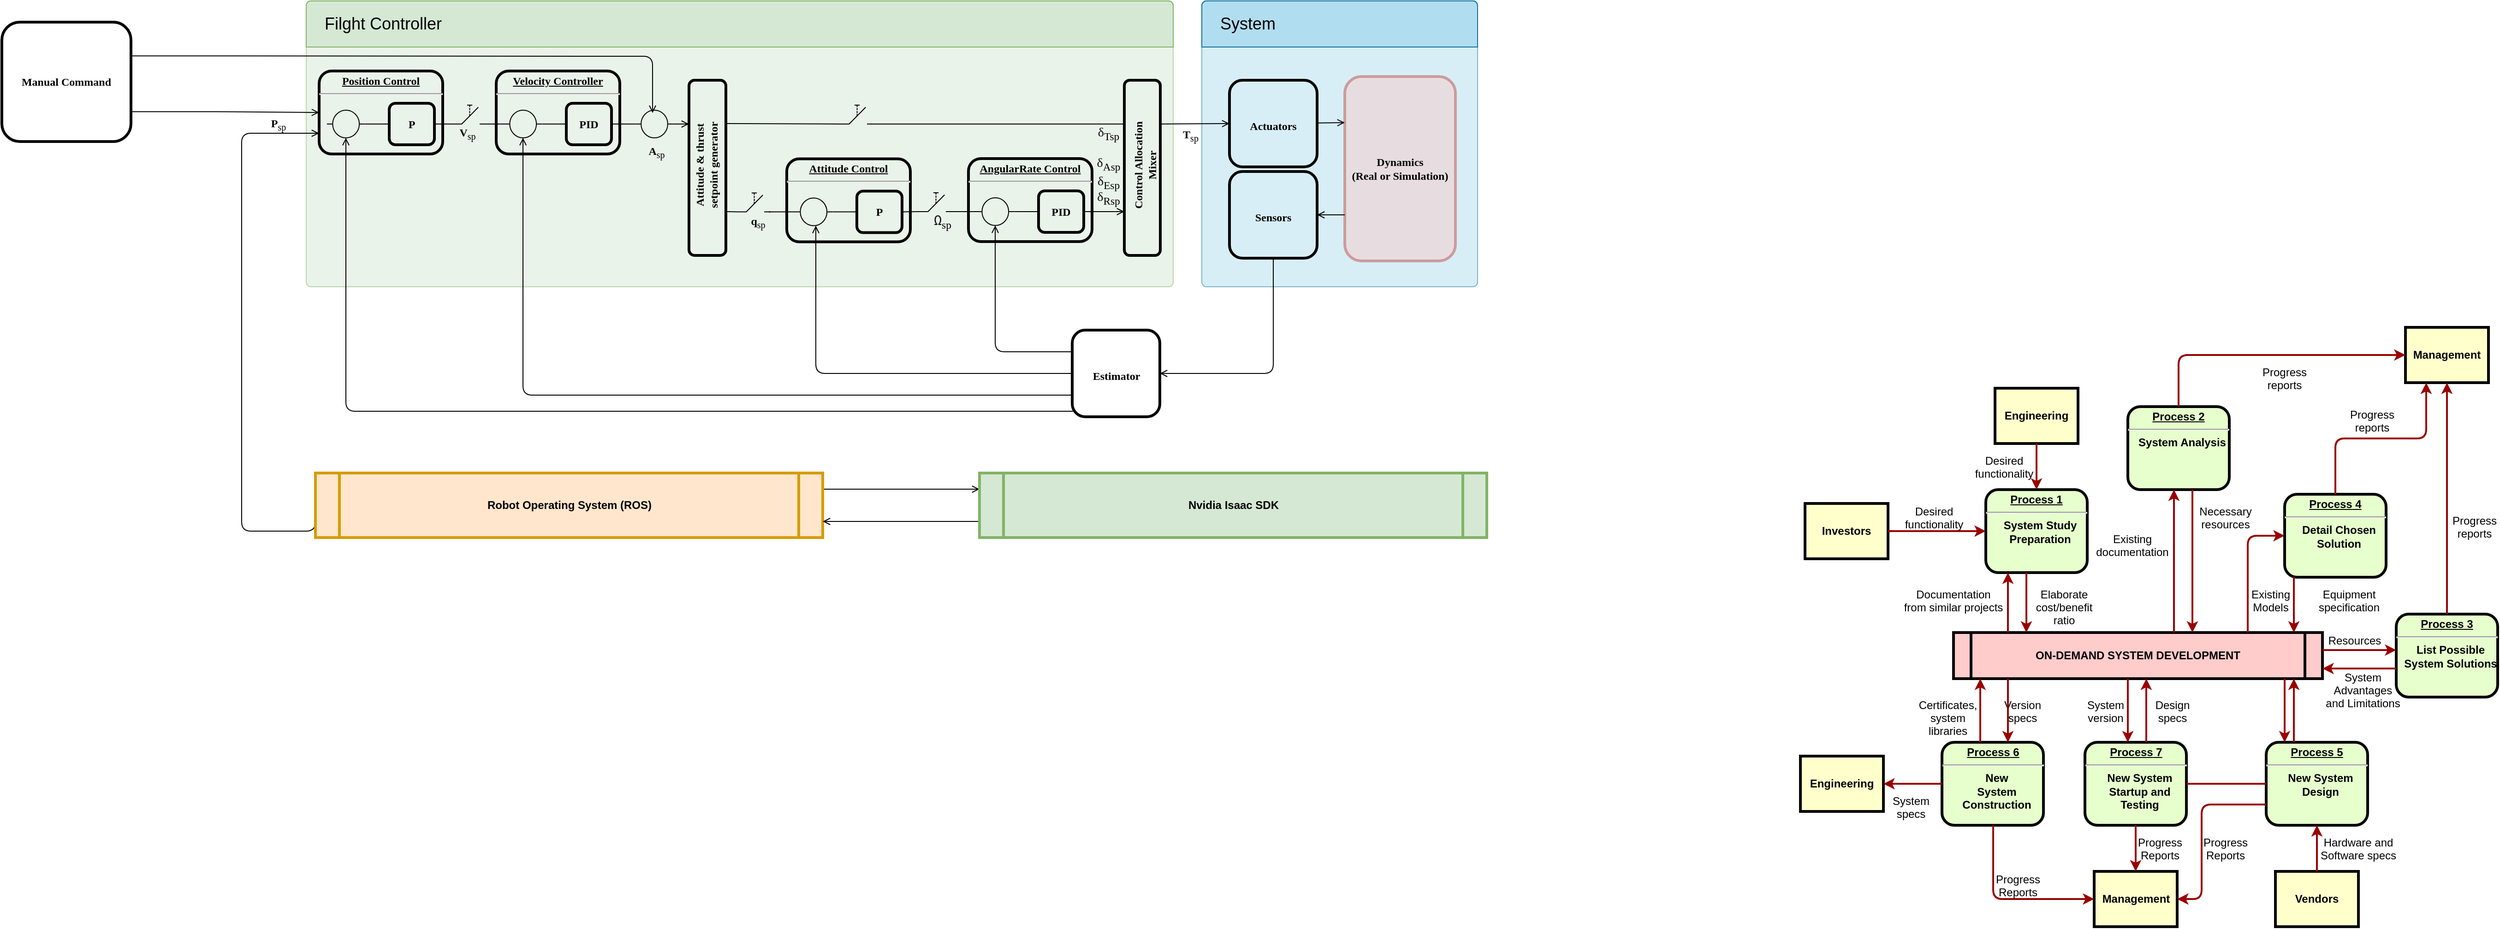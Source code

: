 <mxfile version="14.1.7" type="github">
  <diagram name="Page-1" id="c7558073-3199-34d8-9f00-42111426c3f3">
    <mxGraphModel dx="3939" dy="1893" grid="1" gridSize="10" guides="1" tooltips="1" connect="1" arrows="1" fold="1" page="1" pageScale="1" pageWidth="1169" pageHeight="827" background="#ffffff" math="0" shadow="0">
      <root>
        <mxCell id="0" />
        <mxCell id="1" parent="0" />
        <mxCell id="spsE7N1KxRnAXjpoYgU2-177" value="" style="html=1;shadow=0;dashed=0;shape=mxgraph.bootstrap.rrect;rSize=5;strokeColor=#10739e;html=1;whiteSpace=wrap;fillColor=#b1ddf0;verticalAlign=bottom;align=left;spacing=20;spacingBottom=0;fontSize=14;opacity=50;" vertex="1" parent="1">
          <mxGeometry x="291" y="-354" width="299" height="310" as="geometry" />
        </mxCell>
        <mxCell id="spsE7N1KxRnAXjpoYgU2-178" value="System" style="html=1;shadow=0;dashed=0;shape=mxgraph.bootstrap.topButton;rSize=5;perimeter=none;whiteSpace=wrap;fillColor=#b1ddf0;strokeColor=#10739e;resizeWidth=1;fontSize=18;align=left;spacing=20;" vertex="1" parent="spsE7N1KxRnAXjpoYgU2-177">
          <mxGeometry width="299" height="50" relative="1" as="geometry" />
        </mxCell>
        <mxCell id="spsE7N1KxRnAXjpoYgU2-159" value="" style="html=1;shadow=0;dashed=0;shape=mxgraph.bootstrap.rrect;rSize=5;html=1;whiteSpace=wrap;verticalAlign=bottom;align=left;spacing=20;spacingBottom=0;fontSize=14;fillColor=#d5e8d4;strokeColor=#82b366;opacity=50;" vertex="1" parent="1">
          <mxGeometry x="-680" y="-354" width="940" height="310" as="geometry" />
        </mxCell>
        <mxCell id="spsE7N1KxRnAXjpoYgU2-160" value="Filght Controller" style="html=1;shadow=0;dashed=0;shape=mxgraph.bootstrap.topButton;rSize=5;perimeter=none;whiteSpace=wrap;fillColor=#d5e8d4;strokeColor=#82b366;resizeWidth=1;fontSize=18;align=left;spacing=20;" vertex="1" parent="spsE7N1KxRnAXjpoYgU2-159">
          <mxGeometry width="940.0" height="50" relative="1" as="geometry" />
        </mxCell>
        <mxCell id="spsE7N1KxRnAXjpoYgU2-167" value="" style="pointerEvents=1;verticalLabelPosition=bottom;shadow=0;dashed=0;align=center;html=1;verticalAlign=top;shape=mxgraph.electrical.electro-mechanical.manual_switch;strokeWidth=1;fontFamily=Tahoma;fontSize=12;fontStyle=1;fillColor=none;" vertex="1" parent="spsE7N1KxRnAXjpoYgU2-159">
          <mxGeometry x="160" y="113" width="35" height="20.5" as="geometry" />
        </mxCell>
        <mxCell id="spsE7N1KxRnAXjpoYgU2-187" value="&lt;b&gt;&lt;span style=&quot;font-size: 12px&quot;&gt;q&lt;/span&gt;&lt;/b&gt;&lt;sub&gt;sp&lt;/sub&gt;" style="text;html=1;strokeColor=none;fillColor=none;align=center;verticalAlign=middle;whiteSpace=wrap;rounded=0;fontFamily=Tahoma;fontSize=12;opacity=50;" vertex="1" parent="spsE7N1KxRnAXjpoYgU2-159">
          <mxGeometry x="470" y="230" width="40" height="20" as="geometry" />
        </mxCell>
        <mxCell id="spsE7N1KxRnAXjpoYgU2-188" value="&lt;b&gt;V&lt;/b&gt;&lt;sub&gt;sp&lt;/sub&gt;" style="text;html=1;strokeColor=none;fillColor=none;align=center;verticalAlign=middle;whiteSpace=wrap;rounded=0;fontFamily=Tahoma;fontSize=12;opacity=50;" vertex="1" parent="spsE7N1KxRnAXjpoYgU2-159">
          <mxGeometry x="155" y="133.5" width="40" height="20" as="geometry" />
        </mxCell>
        <mxCell id="spsE7N1KxRnAXjpoYgU2-189" value="&lt;b&gt;A&lt;/b&gt;&lt;sub&gt;sp&lt;/sub&gt;" style="text;html=1;strokeColor=none;fillColor=none;align=center;verticalAlign=middle;whiteSpace=wrap;rounded=0;fontFamily=Tahoma;fontSize=12;opacity=50;" vertex="1" parent="spsE7N1KxRnAXjpoYgU2-159">
          <mxGeometry x="360" y="153.5" width="40" height="20" as="geometry" />
        </mxCell>
        <mxCell id="spsE7N1KxRnAXjpoYgU2-196" value="&lt;font style=&quot;font-size: 14px&quot;&gt;&lt;span style=&quot;color: rgb(17 , 17 , 17) ; font-family: monospace&quot;&gt;Ω&lt;/span&gt;&lt;sub&gt;sp&lt;/sub&gt;&lt;/font&gt;" style="text;html=1;strokeColor=none;fillColor=none;align=center;verticalAlign=middle;whiteSpace=wrap;rounded=0;fontFamily=Tahoma;fontSize=12;opacity=50;" vertex="1" parent="spsE7N1KxRnAXjpoYgU2-159">
          <mxGeometry x="670" y="230" width="40" height="20" as="geometry" />
        </mxCell>
        <mxCell id="spsE7N1KxRnAXjpoYgU2-197" value="&lt;font style=&quot;font-size: 14px&quot;&gt;&lt;span style=&quot;color: rgb(17 , 17 , 17) ; font-family: , &amp;#34;blinkmacsystemfont&amp;#34; , &amp;#34;segoe ui&amp;#34; , &amp;#34;roboto&amp;#34; , , &amp;#34;ubuntu&amp;#34; , &amp;#34;cantarell&amp;#34; , &amp;#34;helvetica neue&amp;#34; , sans-serif&quot;&gt;δ&lt;/span&gt;&lt;sub&gt;Tsp&lt;/sub&gt;&lt;/font&gt;" style="text;html=1;strokeColor=none;fillColor=none;align=center;verticalAlign=middle;whiteSpace=wrap;rounded=0;fontFamily=Tahoma;fontSize=12;opacity=50;" vertex="1" parent="spsE7N1KxRnAXjpoYgU2-159">
          <mxGeometry x="850" y="133.5" width="40" height="20" as="geometry" />
        </mxCell>
        <mxCell id="spsE7N1KxRnAXjpoYgU2-198" value="&lt;font style=&quot;font-size: 14px&quot;&gt;&lt;span style=&quot;color: rgb(17 , 17 , 17) ; font-family: , &amp;#34;blinkmacsystemfont&amp;#34; , &amp;#34;segoe ui&amp;#34; , &amp;#34;roboto&amp;#34; , , &amp;#34;ubuntu&amp;#34; , &amp;#34;cantarell&amp;#34; , &amp;#34;helvetica neue&amp;#34; , sans-serif&quot;&gt;δ&lt;/span&gt;&lt;sub&gt;Asp&lt;/sub&gt;&lt;/font&gt;" style="text;html=1;strokeColor=none;fillColor=none;align=center;verticalAlign=middle;whiteSpace=wrap;rounded=0;fontFamily=Tahoma;fontSize=12;opacity=50;" vertex="1" parent="spsE7N1KxRnAXjpoYgU2-159">
          <mxGeometry x="850" y="166.5" width="40" height="20" as="geometry" />
        </mxCell>
        <mxCell id="spsE7N1KxRnAXjpoYgU2-199" value="&lt;font style=&quot;font-size: 14px&quot;&gt;&lt;span style=&quot;color: rgb(17 , 17 , 17) ; font-family: , &amp;#34;blinkmacsystemfont&amp;#34; , &amp;#34;segoe ui&amp;#34; , &amp;#34;roboto&amp;#34; , , &amp;#34;ubuntu&amp;#34; , &amp;#34;cantarell&amp;#34; , &amp;#34;helvetica neue&amp;#34; , sans-serif&quot;&gt;δ&lt;/span&gt;&lt;sub&gt;Esp&lt;/sub&gt;&lt;/font&gt;" style="text;html=1;strokeColor=none;fillColor=none;align=center;verticalAlign=middle;whiteSpace=wrap;rounded=0;fontFamily=Tahoma;fontSize=12;opacity=50;" vertex="1" parent="spsE7N1KxRnAXjpoYgU2-159">
          <mxGeometry x="850" y="186.5" width="40" height="20" as="geometry" />
        </mxCell>
        <mxCell id="spsE7N1KxRnAXjpoYgU2-200" value="&lt;font style=&quot;font-size: 14px&quot;&gt;&lt;span style=&quot;color: rgb(17 , 17 , 17) ; font-family: , &amp;#34;blinkmacsystemfont&amp;#34; , &amp;#34;segoe ui&amp;#34; , &amp;#34;roboto&amp;#34; , , &amp;#34;ubuntu&amp;#34; , &amp;#34;cantarell&amp;#34; , &amp;#34;helvetica neue&amp;#34; , sans-serif&quot;&gt;δ&lt;/span&gt;&lt;sub&gt;Rsp&lt;/sub&gt;&lt;/font&gt;" style="text;html=1;strokeColor=none;fillColor=none;align=center;verticalAlign=middle;whiteSpace=wrap;rounded=0;fontFamily=Tahoma;fontSize=12;opacity=50;" vertex="1" parent="spsE7N1KxRnAXjpoYgU2-159">
          <mxGeometry x="850" y="204" width="40" height="20" as="geometry" />
        </mxCell>
        <mxCell id="spsE7N1KxRnAXjpoYgU2-207" value="" style="pointerEvents=1;verticalLabelPosition=bottom;shadow=0;dashed=0;align=center;html=1;verticalAlign=top;shape=mxgraph.electrical.electro-mechanical.manual_switch;strokeWidth=1;fontFamily=Tahoma;fontSize=12;fontStyle=1;fillColor=none;" vertex="1" parent="spsE7N1KxRnAXjpoYgU2-159">
          <mxGeometry x="580" y="113" width="35" height="20.5" as="geometry" />
        </mxCell>
        <mxCell id="2" value="&lt;p style=&quot;margin: 0px; margin-top: 4px; text-align: center; text-decoration: underline;&quot;&gt;&lt;strong&gt;Process 1&lt;br /&gt;&lt;/strong&gt;&lt;/p&gt;&lt;hr /&gt;&lt;p style=&quot;margin: 0px; margin-left: 8px;&quot;&gt;System Study&lt;/p&gt;&lt;p style=&quot;margin: 0px; margin-left: 8px;&quot;&gt;Preparation&lt;/p&gt;" style="verticalAlign=middle;align=center;overflow=fill;fontSize=12;fontFamily=Helvetica;html=1;rounded=1;fontStyle=1;strokeWidth=3;fillColor=#E6FFCC" parent="1" vertex="1">
          <mxGeometry x="1141" y="176" width="110" height="90" as="geometry" />
        </mxCell>
        <mxCell id="3" value="Engineering" style="whiteSpace=wrap;align=center;verticalAlign=middle;fontStyle=1;strokeWidth=3;fillColor=#FFFFCC" parent="1" vertex="1">
          <mxGeometry x="1151" y="66" width="90" height="60" as="geometry" />
        </mxCell>
        <mxCell id="4" value="Investors" style="whiteSpace=wrap;align=center;verticalAlign=middle;fontStyle=1;strokeWidth=3;fillColor=#FFFFCC" parent="1" vertex="1">
          <mxGeometry x="945" y="191" width="90" height="60" as="geometry" />
        </mxCell>
        <mxCell id="5" value="ON-DEMAND SYSTEM DEVELOPMENT" style="shape=process;whiteSpace=wrap;align=center;verticalAlign=middle;size=0.048;fontStyle=1;strokeWidth=3;fillColor=#FFCCCC" parent="1" vertex="1">
          <mxGeometry x="1106" y="331" width="400" height="50" as="geometry" />
        </mxCell>
        <mxCell id="6" value="&lt;p style=&quot;margin: 0px; margin-top: 4px; text-align: center; text-decoration: underline;&quot;&gt;&lt;strong&gt;Process 2&lt;br /&gt;&lt;/strong&gt;&lt;/p&gt;&lt;hr /&gt;&lt;p style=&quot;margin: 0px; margin-left: 8px;&quot;&gt;System Analysis&lt;/p&gt;" style="verticalAlign=middle;align=center;overflow=fill;fontSize=12;fontFamily=Helvetica;html=1;rounded=1;fontStyle=1;strokeWidth=3;fillColor=#E6FFCC" parent="1" vertex="1">
          <mxGeometry x="1295" y="86" width="110" height="90" as="geometry" />
        </mxCell>
        <mxCell id="7" value="&lt;p style=&quot;margin: 0px; margin-top: 4px; text-align: center; text-decoration: underline;&quot;&gt;&lt;strong&gt;&lt;strong&gt;Process&lt;/strong&gt; 3&lt;br /&gt;&lt;/strong&gt;&lt;/p&gt;&lt;hr /&gt;&lt;p style=&quot;margin: 0px; margin-left: 8px;&quot;&gt;List Possible&lt;/p&gt;&lt;p style=&quot;margin: 0px; margin-left: 8px;&quot;&gt;System Solutions&lt;/p&gt;" style="verticalAlign=middle;align=center;overflow=fill;fontSize=12;fontFamily=Helvetica;html=1;rounded=1;fontStyle=1;strokeWidth=3;fillColor=#E6FFCC" parent="1" vertex="1">
          <mxGeometry x="1586" y="311" width="110" height="90" as="geometry" />
        </mxCell>
        <mxCell id="8" value="&lt;p style=&quot;margin: 0px; margin-top: 4px; text-align: center; text-decoration: underline;&quot;&gt;&lt;strong&gt;&lt;strong&gt;Process&lt;/strong&gt; 4&lt;br /&gt;&lt;/strong&gt;&lt;/p&gt;&lt;hr /&gt;&lt;p style=&quot;margin: 0px; margin-left: 8px;&quot;&gt;Detail Chosen&lt;/p&gt;&lt;p style=&quot;margin: 0px; margin-left: 8px;&quot;&gt;Solution&lt;/p&gt;" style="verticalAlign=middle;align=center;overflow=fill;fontSize=12;fontFamily=Helvetica;html=1;rounded=1;fontStyle=1;strokeWidth=3;fillColor=#E6FFCC" parent="1" vertex="1">
          <mxGeometry x="1465" y="181" width="110" height="90" as="geometry" />
        </mxCell>
        <mxCell id="9" value="&lt;p style=&quot;margin: 0px; margin-top: 4px; text-align: center; text-decoration: underline;&quot;&gt;&lt;strong&gt;&lt;strong&gt;Process&lt;/strong&gt; 5&lt;br /&gt;&lt;/strong&gt;&lt;/p&gt;&lt;hr /&gt;&lt;p style=&quot;margin: 0px; margin-left: 8px;&quot;&gt;New System&lt;/p&gt;&lt;p style=&quot;margin: 0px; margin-left: 8px;&quot;&gt;Design&lt;/p&gt;" style="verticalAlign=middle;align=center;overflow=fill;fontSize=12;fontFamily=Helvetica;html=1;rounded=1;fontStyle=1;strokeWidth=3;fillColor=#E6FFCC" parent="1" vertex="1">
          <mxGeometry x="1445" y="450" width="110" height="90" as="geometry" />
        </mxCell>
        <mxCell id="10" value="&lt;p style=&quot;margin: 0px; margin-top: 4px; text-align: center; text-decoration: underline;&quot;&gt;&lt;strong&gt;&lt;strong&gt;Process&lt;/strong&gt; 6&lt;br /&gt;&lt;/strong&gt;&lt;/p&gt;&lt;hr /&gt;&lt;p style=&quot;margin: 0px; margin-left: 8px;&quot;&gt;New&lt;/p&gt;&lt;p style=&quot;margin: 0px; margin-left: 8px;&quot;&gt;System&lt;/p&gt;&lt;p style=&quot;margin: 0px; margin-left: 8px;&quot;&gt;Construction&lt;/p&gt;" style="verticalAlign=middle;align=center;overflow=fill;fontSize=12;fontFamily=Helvetica;html=1;rounded=1;fontStyle=1;strokeWidth=3;fillColor=#E6FFCC" parent="1" vertex="1">
          <mxGeometry x="1093.5" y="450" width="110" height="90" as="geometry" />
        </mxCell>
        <mxCell id="12" value="Management" style="whiteSpace=wrap;align=center;verticalAlign=middle;fontStyle=1;strokeWidth=3;fillColor=#FFFFCC" parent="1" vertex="1">
          <mxGeometry x="1596" y="2.132e-14" width="90" height="60" as="geometry" />
        </mxCell>
        <mxCell id="13" value="Management" style="whiteSpace=wrap;align=center;verticalAlign=middle;fontStyle=1;strokeWidth=3;fillColor=#FFFFCC" parent="1" vertex="1">
          <mxGeometry x="1258.5" y="590" width="90" height="60" as="geometry" />
        </mxCell>
        <mxCell id="14" value="Engineering" style="whiteSpace=wrap;align=center;verticalAlign=middle;fontStyle=1;strokeWidth=3;fillColor=#FFFFCC" parent="1" vertex="1">
          <mxGeometry x="940" y="465.0" width="90" height="60" as="geometry" />
        </mxCell>
        <mxCell id="15" value="Vendors" style="whiteSpace=wrap;align=center;verticalAlign=middle;fontStyle=1;strokeWidth=3;fillColor=#FFFFCC" parent="1" vertex="1">
          <mxGeometry x="1455" y="590" width="90" height="60" as="geometry" />
        </mxCell>
        <mxCell id="36" value="" style="edgeStyle=none;noEdgeStyle=1;strokeColor=#990000;strokeWidth=2" parent="1" source="3" target="2" edge="1">
          <mxGeometry width="100" height="100" relative="1" as="geometry">
            <mxPoint x="925" y="190" as="sourcePoint" />
            <mxPoint x="1025" y="90" as="targetPoint" />
          </mxGeometry>
        </mxCell>
        <mxCell id="37" value="" style="edgeStyle=none;noEdgeStyle=1;strokeColor=#990000;strokeWidth=2" parent="1" source="4" target="2" edge="1">
          <mxGeometry width="100" height="100" relative="1" as="geometry">
            <mxPoint x="1185" y="130" as="sourcePoint" />
            <mxPoint x="1285" y="30" as="targetPoint" />
          </mxGeometry>
        </mxCell>
        <mxCell id="11" value="&lt;p style=&quot;margin: 0px; margin-top: 4px; text-align: center; text-decoration: underline;&quot;&gt;&lt;strong&gt;&lt;strong&gt;Process&lt;/strong&gt; 7&lt;br /&gt;&lt;/strong&gt;&lt;/p&gt;&lt;hr /&gt;&lt;p style=&quot;margin: 0px; margin-left: 8px;&quot;&gt;New System&lt;/p&gt;&lt;p style=&quot;margin: 0px; margin-left: 8px;&quot;&gt;Startup and&lt;/p&gt;&lt;p style=&quot;margin: 0px; margin-left: 8px;&quot;&gt;Testing&lt;/p&gt;" style="verticalAlign=middle;align=center;overflow=fill;fontSize=12;fontFamily=Helvetica;html=1;rounded=1;fontStyle=1;strokeWidth=3;fillColor=#E6FFCC" parent="1" vertex="1">
          <mxGeometry x="1248.5" y="450" width="110" height="90" as="geometry" />
        </mxCell>
        <mxCell id="51" value="" style="endArrow=none;noEdgeStyle=1;strokeColor=#990000;strokeWidth=2" parent="1" source="9" target="11" edge="1">
          <mxGeometry relative="1" as="geometry">
            <mxPoint x="1110.008" y="421" as="sourcePoint" />
            <mxPoint x="1305.328" y="590" as="targetPoint" />
          </mxGeometry>
        </mxCell>
        <mxCell id="52" value="Desired &#xa;functionality" style="text;spacingTop=-5;align=center" parent="1" vertex="1">
          <mxGeometry x="1070" y="191" width="30" height="20" as="geometry" />
        </mxCell>
        <mxCell id="53" value="Desired &#xa;functionality" style="text;spacingTop=-5;align=center" parent="1" vertex="1">
          <mxGeometry x="1146" y="136" width="30" height="20" as="geometry" />
        </mxCell>
        <mxCell id="54" value="Documentation&#xa;from similar projects" style="text;spacingTop=-5;align=center" parent="1" vertex="1">
          <mxGeometry x="1091" y="281" width="30" height="20" as="geometry" />
        </mxCell>
        <mxCell id="55" value="" style="edgeStyle=elbowEdgeStyle;elbow=horizontal;strokeColor=#990000;strokeWidth=2" parent="1" source="5" target="2" edge="1">
          <mxGeometry width="100" height="100" relative="1" as="geometry">
            <mxPoint x="955" y="470" as="sourcePoint" />
            <mxPoint x="1055" y="370" as="targetPoint" />
            <Array as="points">
              <mxPoint x="1165" y="310" />
            </Array>
          </mxGeometry>
        </mxCell>
        <mxCell id="56" value="" style="edgeStyle=elbowEdgeStyle;elbow=horizontal;strokeColor=#990000;strokeWidth=2" parent="1" source="2" target="5" edge="1">
          <mxGeometry width="100" height="100" relative="1" as="geometry">
            <mxPoint x="955" y="440" as="sourcePoint" />
            <mxPoint x="1055" y="340" as="targetPoint" />
            <Array as="points">
              <mxPoint x="1185" y="300" />
            </Array>
          </mxGeometry>
        </mxCell>
        <mxCell id="57" value="Elaborate&#xa;cost/benefit&#xa;ratio" style="text;spacingTop=-5;align=center" parent="1" vertex="1">
          <mxGeometry x="1211" y="281" width="30" height="20" as="geometry" />
        </mxCell>
        <mxCell id="58" value="" style="edgeStyle=elbowEdgeStyle;elbow=horizontal;strokeColor=#990000;strokeWidth=2" parent="1" source="5" target="6" edge="1">
          <mxGeometry width="100" height="100" relative="1" as="geometry">
            <mxPoint x="1285" y="310" as="sourcePoint" />
            <mxPoint x="1385" y="210" as="targetPoint" />
            <Array as="points">
              <mxPoint x="1345" y="250" />
            </Array>
          </mxGeometry>
        </mxCell>
        <mxCell id="59" value="" style="edgeStyle=elbowEdgeStyle;elbow=horizontal;strokeColor=#990000;strokeWidth=2" parent="1" source="6" target="5" edge="1">
          <mxGeometry width="100" height="100" relative="1" as="geometry">
            <mxPoint x="1255" y="310" as="sourcePoint" />
            <mxPoint x="1355" y="210" as="targetPoint" />
            <Array as="points">
              <mxPoint x="1365" y="260" />
            </Array>
          </mxGeometry>
        </mxCell>
        <mxCell id="60" value="Existing&#xa;documentation" style="text;spacingTop=-5;align=center" parent="1" vertex="1">
          <mxGeometry x="1285" y="221.0" width="30" height="20" as="geometry" />
        </mxCell>
        <mxCell id="61" value="Necessary&#xa;resources" style="text;spacingTop=-5;align=center" parent="1" vertex="1">
          <mxGeometry x="1386.0" y="191.0" width="30" height="20" as="geometry" />
        </mxCell>
        <mxCell id="62" value="Progress&#xa;reports" style="text;spacingTop=-5;align=center" parent="1" vertex="1">
          <mxGeometry x="1450" y="40.0" width="30" height="20" as="geometry" />
        </mxCell>
        <mxCell id="63" value="Progress&#xa;reports" style="text;spacingTop=-5;align=center" parent="1" vertex="1">
          <mxGeometry x="1545" y="86.0" width="30" height="20" as="geometry" />
        </mxCell>
        <mxCell id="64" value="Progress&#xa;reports" style="text;spacingTop=-5;align=center" parent="1" vertex="1">
          <mxGeometry x="1656" y="201.0" width="30" height="20" as="geometry" />
        </mxCell>
        <mxCell id="65" value="" style="edgeStyle=elbowEdgeStyle;elbow=horizontal;strokeColor=#990000;strokeWidth=2" parent="1" source="6" target="12" edge="1">
          <mxGeometry width="100" height="100" relative="1" as="geometry">
            <mxPoint x="1165" y="120.0" as="sourcePoint" />
            <mxPoint x="1265" y="20.0" as="targetPoint" />
            <Array as="points">
              <mxPoint x="1350" y="80" />
            </Array>
          </mxGeometry>
        </mxCell>
        <mxCell id="66" value="" style="edgeStyle=elbowEdgeStyle;elbow=vertical;entryX=0.25;entryY=1;strokeColor=#990000;strokeWidth=2" parent="1" source="8" target="12" edge="1">
          <mxGeometry width="100" height="100" relative="1" as="geometry">
            <mxPoint x="1435" y="190" as="sourcePoint" />
            <mxPoint x="1535" y="90" as="targetPoint" />
          </mxGeometry>
        </mxCell>
        <mxCell id="67" value="" style="edgeStyle=elbowEdgeStyle;elbow=horizontal;strokeColor=#990000;strokeWidth=2" parent="1" source="7" target="12" edge="1">
          <mxGeometry width="100" height="100" relative="1" as="geometry">
            <mxPoint x="1565.0" y="300" as="sourcePoint" />
            <mxPoint x="1665.0" y="200" as="targetPoint" />
          </mxGeometry>
        </mxCell>
        <mxCell id="68" value="" style="edgeStyle=elbowEdgeStyle;elbow=horizontal;strokeColor=#990000;strokeWidth=2" parent="1" source="8" target="5" edge="1">
          <mxGeometry width="100" height="100" relative="1" as="geometry">
            <mxPoint x="1475" y="320" as="sourcePoint" />
            <mxPoint x="1415" y="190" as="targetPoint" />
            <Array as="points">
              <mxPoint x="1475" y="300" />
            </Array>
          </mxGeometry>
        </mxCell>
        <mxCell id="69" value="" style="edgeStyle=segmentEdgeStyle;strokeColor=#990000;strokeWidth=2" parent="1" source="5" target="8" edge="1">
          <mxGeometry width="100" height="100" relative="1" as="geometry">
            <mxPoint x="1245" y="300" as="sourcePoint" />
            <mxPoint x="1345" y="200" as="targetPoint" />
            <Array as="points">
              <mxPoint x="1425" y="226" />
            </Array>
          </mxGeometry>
        </mxCell>
        <mxCell id="70" value="Existing&#xa;Models" style="text;spacingTop=-5;align=center" parent="1" vertex="1">
          <mxGeometry x="1435.0" y="281.0" width="30" height="20" as="geometry" />
        </mxCell>
        <mxCell id="71" value="Equipment&#xa;specification" style="text;spacingTop=-5;align=center" parent="1" vertex="1">
          <mxGeometry x="1520" y="281" width="30" height="20" as="geometry" />
        </mxCell>
        <mxCell id="72" value="" style="edgeStyle=elbowEdgeStyle;elbow=vertical;strokeColor=#990000;strokeWidth=2" parent="1" source="5" target="7" edge="1">
          <mxGeometry width="100" height="100" relative="1" as="geometry">
            <mxPoint x="1405" y="440" as="sourcePoint" />
            <mxPoint x="1505" y="340" as="targetPoint" />
            <Array as="points">
              <mxPoint x="1555" y="350" />
            </Array>
          </mxGeometry>
        </mxCell>
        <mxCell id="73" value="" style="edgeStyle=elbowEdgeStyle;elbow=vertical;strokeColor=#990000;strokeWidth=2" parent="1" source="7" target="5" edge="1">
          <mxGeometry width="100" height="100" relative="1" as="geometry">
            <mxPoint x="1365" y="440" as="sourcePoint" />
            <mxPoint x="1465" y="340" as="targetPoint" />
            <Array as="points">
              <mxPoint x="1555" y="370" />
            </Array>
          </mxGeometry>
        </mxCell>
        <mxCell id="74" value="Resources" style="text;spacingTop=-5;align=center" parent="1" vertex="1">
          <mxGeometry x="1526" y="331.0" width="30" height="20" as="geometry" />
        </mxCell>
        <mxCell id="75" value="System &#xa;Advantages &#xa;and Limitations" style="text;spacingTop=-5;align=center" parent="1" vertex="1">
          <mxGeometry x="1535" y="371.0" width="30" height="20" as="geometry" />
        </mxCell>
        <mxCell id="76" value="" style="edgeStyle=elbowEdgeStyle;elbow=horizontal;strokeColor=#990000;strokeWidth=2" parent="1" source="9" target="5" edge="1">
          <mxGeometry width="100" height="100" relative="1" as="geometry">
            <mxPoint x="1325" y="520" as="sourcePoint" />
            <mxPoint x="1425" y="420" as="targetPoint" />
            <Array as="points">
              <mxPoint x="1475" y="410" />
            </Array>
          </mxGeometry>
        </mxCell>
        <mxCell id="77" value="" style="edgeStyle=elbowEdgeStyle;elbow=horizontal;strokeColor=#990000;strokeWidth=2" parent="1" source="5" target="9" edge="1">
          <mxGeometry width="100" height="100" relative="1" as="geometry">
            <mxPoint x="1305" y="530" as="sourcePoint" />
            <mxPoint x="1405" y="430" as="targetPoint" />
            <Array as="points">
              <mxPoint x="1465" y="420" />
            </Array>
          </mxGeometry>
        </mxCell>
        <mxCell id="78" value="" style="edgeStyle=elbowEdgeStyle;elbow=horizontal;strokeColor=#990000;strokeWidth=2" parent="1" source="15" target="9" edge="1">
          <mxGeometry width="100" height="100" relative="1" as="geometry">
            <mxPoint x="1335" y="640" as="sourcePoint" />
            <mxPoint x="1435" y="540" as="targetPoint" />
          </mxGeometry>
        </mxCell>
        <mxCell id="79" value="Hardware and&#xa;Software specs" style="text;spacingTop=-5;align=center" parent="1" vertex="1">
          <mxGeometry x="1530" y="550" width="30" height="20" as="geometry" />
        </mxCell>
        <mxCell id="81" value="" style="edgeStyle=elbowEdgeStyle;elbow=horizontal;exitX=0;exitY=0.75;strokeColor=#990000;strokeWidth=2" parent="1" source="9" target="13" edge="1">
          <mxGeometry width="100" height="100" relative="1" as="geometry">
            <mxPoint x="1325" y="670" as="sourcePoint" />
            <mxPoint x="1425" y="570" as="targetPoint" />
            <Array as="points">
              <mxPoint x="1375" y="570" />
            </Array>
          </mxGeometry>
        </mxCell>
        <mxCell id="82" value="Progress&#xa;Reports" style="text;spacingTop=-5;align=center" parent="1" vertex="1">
          <mxGeometry x="1386.0" y="550.0" width="30" height="20" as="geometry" />
        </mxCell>
        <mxCell id="83" value="" style="edgeStyle=elbowEdgeStyle;elbow=horizontal;strokeColor=#990000;strokeWidth=2" parent="1" source="11" target="13" edge="1">
          <mxGeometry width="100" height="100" relative="1" as="geometry">
            <mxPoint x="1105" y="600.0" as="sourcePoint" />
            <mxPoint x="1135" y="590" as="targetPoint" />
          </mxGeometry>
        </mxCell>
        <mxCell id="84" value="Progress&#xa;Reports" style="text;spacingTop=-5;align=center" parent="1" vertex="1">
          <mxGeometry x="1315.0" y="550.0" width="30" height="20" as="geometry" />
        </mxCell>
        <mxCell id="85" value="" style="edgeStyle=elbowEdgeStyle;elbow=horizontal;strokeColor=#990000;strokeWidth=2" parent="1" source="10" target="13" edge="1">
          <mxGeometry width="100" height="100" relative="1" as="geometry">
            <mxPoint x="1035" y="680" as="sourcePoint" />
            <mxPoint x="1135" y="580" as="targetPoint" />
            <Array as="points">
              <mxPoint x="1149" y="570" />
            </Array>
          </mxGeometry>
        </mxCell>
        <mxCell id="86" value="Progress&#xa;Reports" style="text;spacingTop=-5;align=center" parent="1" vertex="1">
          <mxGeometry x="1161" y="590.0" width="30" height="20" as="geometry" />
        </mxCell>
        <mxCell id="87" value="" style="edgeStyle=elbowEdgeStyle;elbow=vertical;strokeColor=#990000;strokeWidth=2" parent="1" source="10" target="14" edge="1">
          <mxGeometry width="100" height="100" relative="1" as="geometry">
            <mxPoint x="975" y="680" as="sourcePoint" />
            <mxPoint x="1075" y="580" as="targetPoint" />
          </mxGeometry>
        </mxCell>
        <mxCell id="88" value="" style="edgeStyle=elbowEdgeStyle;elbow=horizontal;strokeColor=#990000;strokeWidth=2" parent="1" source="5" target="11" edge="1">
          <mxGeometry width="100" height="100" relative="1" as="geometry">
            <mxPoint x="955" y="440" as="sourcePoint" />
            <mxPoint x="1055" y="340" as="targetPoint" />
            <Array as="points">
              <mxPoint x="1295" y="410" />
            </Array>
          </mxGeometry>
        </mxCell>
        <mxCell id="89" value="" style="edgeStyle=elbowEdgeStyle;elbow=horizontal;strokeColor=#990000;strokeWidth=2" parent="1" source="11" target="5" edge="1">
          <mxGeometry width="100" height="100" relative="1" as="geometry">
            <mxPoint x="965.0" y="450" as="sourcePoint" />
            <mxPoint x="1065" y="350" as="targetPoint" />
            <Array as="points">
              <mxPoint x="1315" y="410" />
            </Array>
          </mxGeometry>
        </mxCell>
        <mxCell id="90" value="Version&#xa;specs" style="text;spacingTop=-5;align=center" parent="1" vertex="1">
          <mxGeometry x="1166" y="401" width="30" height="20" as="geometry" />
        </mxCell>
        <mxCell id="91" value="Certificates,&#xa;system&#xa;libraries" style="text;spacingTop=-5;align=center" parent="1" vertex="1">
          <mxGeometry x="1085" y="401.0" width="30" height="20" as="geometry" />
        </mxCell>
        <mxCell id="92" value="" style="edgeStyle=elbowEdgeStyle;elbow=horizontal;strokeColor=#990000;strokeWidth=2" parent="1" source="5" target="10" edge="1">
          <mxGeometry width="100" height="100" relative="1" as="geometry">
            <mxPoint x="935.0" y="440" as="sourcePoint" />
            <mxPoint x="1035" y="340" as="targetPoint" />
            <Array as="points">
              <mxPoint x="1165" y="430" />
              <mxPoint x="1155" y="410" />
            </Array>
          </mxGeometry>
        </mxCell>
        <mxCell id="93" value="" style="edgeStyle=elbowEdgeStyle;elbow=horizontal;strokeColor=#990000;strokeWidth=2" parent="1" source="10" target="5" edge="1">
          <mxGeometry width="100" height="100" relative="1" as="geometry">
            <mxPoint x="945" y="450" as="sourcePoint" />
            <mxPoint x="1045" y="350" as="targetPoint" />
            <Array as="points">
              <mxPoint x="1135" y="410" />
            </Array>
          </mxGeometry>
        </mxCell>
        <mxCell id="94" value="System&#xa;specs" style="text;spacingTop=-5;align=center" parent="1" vertex="1">
          <mxGeometry x="1045" y="505.0" width="30" height="20" as="geometry" />
        </mxCell>
        <mxCell id="95" value="Design&#xa;specs" style="text;spacingTop=-5;align=center" parent="1" vertex="1">
          <mxGeometry x="1328.5" y="401.0" width="30" height="20" as="geometry" />
        </mxCell>
        <mxCell id="96" value="System&#xa;version" style="text;spacingTop=-5;align=center" parent="1" vertex="1">
          <mxGeometry x="1256.0" y="401" width="30" height="20" as="geometry" />
        </mxCell>
        <mxCell id="spsE7N1KxRnAXjpoYgU2-96" value="&lt;p style=&quot;margin: 4px 0px 0px; text-align: center; text-decoration: underline; font-size: 12px;&quot;&gt;&lt;strong style=&quot;font-size: 12px;&quot;&gt;AngularRate Control&lt;/strong&gt;&lt;/p&gt;&lt;hr style=&quot;font-size: 12px;&quot;&gt;&lt;p style=&quot;margin: 0px 0px 0px 8px; font-size: 12px;&quot;&gt;&lt;br style=&quot;font-size: 12px;&quot;&gt;&lt;/p&gt;" style="verticalAlign=middle;align=center;overflow=fill;fontSize=12;fontFamily=Tahoma;html=1;rounded=1;fontStyle=1;strokeWidth=3;fillColor=none;" vertex="1" parent="1">
          <mxGeometry x="38" y="-183" width="134" height="90" as="geometry" />
        </mxCell>
        <mxCell id="spsE7N1KxRnAXjpoYgU2-101" style="edgeStyle=orthogonalEdgeStyle;rounded=1;orthogonalLoop=1;jettySize=auto;html=1;exitX=1;exitY=0.5;exitDx=0;exitDy=0;exitPerimeter=0;entryX=0;entryY=0.5;entryDx=0;entryDy=0;endArrow=none;endFill=0;fontFamily=Tahoma;fontSize=12;fontStyle=1;fillColor=none;" edge="1" parent="1" source="spsE7N1KxRnAXjpoYgU2-98" target="spsE7N1KxRnAXjpoYgU2-99">
          <mxGeometry relative="1" as="geometry" />
        </mxCell>
        <mxCell id="spsE7N1KxRnAXjpoYgU2-98" value="" style="pointerEvents=1;verticalLabelPosition=bottom;shadow=0;dashed=0;align=center;html=1;verticalAlign=top;shape=mxgraph.electrical.electro-mechanical.relay_coil_2;strokeWidth=1;fontFamily=Tahoma;fontSize=12;fontStyle=1;fillColor=none;" vertex="1" parent="1">
          <mxGeometry x="46.5" y="-140.5" width="41.25" height="30" as="geometry" />
        </mxCell>
        <mxCell id="spsE7N1KxRnAXjpoYgU2-152" style="edgeStyle=none;rounded=1;orthogonalLoop=1;jettySize=auto;html=1;exitX=1;exitY=0.5;exitDx=0;exitDy=0;entryX=0;entryY=0.75;entryDx=0;entryDy=0;startArrow=none;startFill=0;endArrow=open;endFill=0;fontFamily=Tahoma;fontSize=12;fontStyle=1;fillColor=none;" edge="1" parent="1" source="spsE7N1KxRnAXjpoYgU2-99" target="spsE7N1KxRnAXjpoYgU2-157">
          <mxGeometry relative="1" as="geometry">
            <mxPoint x="201" y="-125.5" as="targetPoint" />
          </mxGeometry>
        </mxCell>
        <mxCell id="spsE7N1KxRnAXjpoYgU2-99" value="PID" style="rounded=1;whiteSpace=wrap;html=1;strokeWidth=3;fillColor=none;fontFamily=Tahoma;fontSize=12;fontStyle=1;" vertex="1" parent="1">
          <mxGeometry x="114" y="-148" width="49" height="45" as="geometry" />
        </mxCell>
        <mxCell id="spsE7N1KxRnAXjpoYgU2-109" style="edgeStyle=orthogonalEdgeStyle;rounded=1;orthogonalLoop=1;jettySize=auto;html=1;exitX=1;exitY=1;exitDx=0;exitDy=0;exitPerimeter=0;entryX=0;entryY=0.5;entryDx=0;entryDy=0;entryPerimeter=0;endArrow=none;endFill=0;fontFamily=Tahoma;fontSize=12;fontStyle=1;fillColor=none;" edge="1" parent="1" source="spsE7N1KxRnAXjpoYgU2-107" target="spsE7N1KxRnAXjpoYgU2-98">
          <mxGeometry relative="1" as="geometry" />
        </mxCell>
        <mxCell id="spsE7N1KxRnAXjpoYgU2-107" value="" style="pointerEvents=1;verticalLabelPosition=bottom;shadow=0;dashed=0;align=center;html=1;verticalAlign=top;shape=mxgraph.electrical.electro-mechanical.manual_switch;strokeWidth=1;fontFamily=Tahoma;fontSize=12;fontStyle=1;fillColor=none;" vertex="1" parent="1">
          <mxGeometry x="-14.5" y="-146" width="35" height="20.5" as="geometry" />
        </mxCell>
        <mxCell id="spsE7N1KxRnAXjpoYgU2-110" value="" style="shape=image;html=1;verticalAlign=top;verticalLabelPosition=bottom;labelBackgroundColor=#ffffff;imageAspect=0;aspect=fixed;image=https://cdn4.iconfinder.com/data/icons/wirecons-free-vector-icons/32/add-128.png;strokeWidth=1;fontSize=12;fontFamily=Tahoma;fontStyle=1;fillColor=none;" vertex="1" parent="1">
          <mxGeometry x="57" y="-129.5" width="8" height="8" as="geometry" />
        </mxCell>
        <mxCell id="spsE7N1KxRnAXjpoYgU2-201" style="edgeStyle=orthogonalEdgeStyle;rounded=1;orthogonalLoop=1;jettySize=auto;html=1;exitX=0.5;exitY=1;exitDx=0;exitDy=0;entryX=0;entryY=0.25;entryDx=0;entryDy=0;startArrow=open;startFill=0;endArrow=none;endFill=0;strokeColor=#000000;fontFamily=Tahoma;fontSize=12;" edge="1" parent="1" source="spsE7N1KxRnAXjpoYgU2-111" target="spsE7N1KxRnAXjpoYgU2-180">
          <mxGeometry relative="1" as="geometry" />
        </mxCell>
        <mxCell id="spsE7N1KxRnAXjpoYgU2-111" value="" style="shape=image;html=1;verticalAlign=top;verticalLabelPosition=bottom;labelBackgroundColor=#ffffff;imageAspect=0;aspect=fixed;image=https://cdn0.iconfinder.com/data/icons/very-basic-android-l-lollipop-icon-pack/24/minus-128.png;strokeWidth=1;fontSize=12;fontFamily=Tahoma;fontStyle=1;fillColor=none;" vertex="1" parent="1">
          <mxGeometry x="62" y="-120.5" width="10" height="10" as="geometry" />
        </mxCell>
        <mxCell id="spsE7N1KxRnAXjpoYgU2-114" value="&lt;p style=&quot;margin: 4px 0px 0px; text-align: center; text-decoration: underline; font-size: 12px;&quot;&gt;&lt;strong style=&quot;font-size: 12px;&quot;&gt;Attitude Control&lt;/strong&gt;&lt;/p&gt;&lt;hr style=&quot;font-size: 12px;&quot;&gt;&lt;p style=&quot;margin: 0px 0px 0px 8px; font-size: 12px;&quot;&gt;&lt;br style=&quot;font-size: 12px;&quot;&gt;&lt;/p&gt;" style="verticalAlign=middle;align=center;overflow=fill;fontSize=12;fontFamily=Tahoma;html=1;rounded=1;fontStyle=1;strokeWidth=3;fillColor=none;" vertex="1" parent="1">
          <mxGeometry x="-159" y="-182.75" width="134" height="90" as="geometry" />
        </mxCell>
        <mxCell id="spsE7N1KxRnAXjpoYgU2-115" style="edgeStyle=orthogonalEdgeStyle;rounded=1;orthogonalLoop=1;jettySize=auto;html=1;exitX=1;exitY=0.5;exitDx=0;exitDy=0;exitPerimeter=0;entryX=0;entryY=0.5;entryDx=0;entryDy=0;endArrow=none;endFill=0;fontFamily=Tahoma;fontSize=12;fontStyle=1;fillColor=none;" edge="1" parent="1" source="spsE7N1KxRnAXjpoYgU2-116" target="spsE7N1KxRnAXjpoYgU2-117">
          <mxGeometry relative="1" as="geometry" />
        </mxCell>
        <mxCell id="spsE7N1KxRnAXjpoYgU2-116" value="" style="pointerEvents=1;verticalLabelPosition=bottom;shadow=0;dashed=0;align=center;html=1;verticalAlign=top;shape=mxgraph.electrical.electro-mechanical.relay_coil_2;strokeWidth=1;fontFamily=Tahoma;fontSize=12;fontStyle=1;fillColor=none;" vertex="1" parent="1">
          <mxGeometry x="-150.5" y="-140.25" width="41.25" height="30" as="geometry" />
        </mxCell>
        <mxCell id="spsE7N1KxRnAXjpoYgU2-117" value="P" style="rounded=1;whiteSpace=wrap;html=1;strokeWidth=3;fillColor=none;fontFamily=Tahoma;fontSize=12;fontStyle=1;" vertex="1" parent="1">
          <mxGeometry x="-83" y="-147.75" width="49" height="45" as="geometry" />
        </mxCell>
        <mxCell id="spsE7N1KxRnAXjpoYgU2-118" style="rounded=1;orthogonalLoop=1;jettySize=auto;html=1;exitX=1;exitY=0.75;exitDx=0;exitDy=0;entryX=0;entryY=1;entryDx=0;entryDy=0;entryPerimeter=0;endArrow=none;endFill=0;fontFamily=Tahoma;fontSize=12;fontStyle=1;fillColor=none;" edge="1" parent="1" target="spsE7N1KxRnAXjpoYgU2-120" source="spsE7N1KxRnAXjpoYgU2-147">
          <mxGeometry relative="1" as="geometry">
            <mxPoint x="-249" y="-79.25" as="sourcePoint" />
          </mxGeometry>
        </mxCell>
        <mxCell id="spsE7N1KxRnAXjpoYgU2-119" style="edgeStyle=orthogonalEdgeStyle;rounded=1;orthogonalLoop=1;jettySize=auto;html=1;exitX=1;exitY=1;exitDx=0;exitDy=0;exitPerimeter=0;entryX=0;entryY=0.5;entryDx=0;entryDy=0;entryPerimeter=0;endArrow=none;endFill=0;fontFamily=Tahoma;fontSize=12;fontStyle=1;fillColor=none;" edge="1" parent="1" target="spsE7N1KxRnAXjpoYgU2-116">
          <mxGeometry relative="1" as="geometry">
            <mxPoint x="-178.5" y="-125.25" as="sourcePoint" />
          </mxGeometry>
        </mxCell>
        <mxCell id="spsE7N1KxRnAXjpoYgU2-120" value="" style="pointerEvents=1;verticalLabelPosition=bottom;shadow=0;dashed=0;align=center;html=1;verticalAlign=top;shape=mxgraph.electrical.electro-mechanical.manual_switch;strokeWidth=1;fontFamily=Tahoma;fontSize=12;fontStyle=1;fillColor=none;" vertex="1" parent="1">
          <mxGeometry x="-211.5" y="-145.75" width="35" height="20.5" as="geometry" />
        </mxCell>
        <mxCell id="spsE7N1KxRnAXjpoYgU2-121" value="" style="shape=image;html=1;verticalAlign=top;verticalLabelPosition=bottom;labelBackgroundColor=#ffffff;imageAspect=0;aspect=fixed;image=https://cdn4.iconfinder.com/data/icons/wirecons-free-vector-icons/32/add-128.png;strokeWidth=1;fontSize=12;fontFamily=Tahoma;fontStyle=1;fillColor=none;" vertex="1" parent="1">
          <mxGeometry x="-140" y="-129.25" width="8" height="8" as="geometry" />
        </mxCell>
        <mxCell id="spsE7N1KxRnAXjpoYgU2-202" style="edgeStyle=orthogonalEdgeStyle;rounded=1;orthogonalLoop=1;jettySize=auto;html=1;exitX=0.75;exitY=1;exitDx=0;exitDy=0;entryX=0;entryY=0.5;entryDx=0;entryDy=0;startArrow=open;startFill=0;endArrow=none;endFill=0;strokeColor=#000000;fontFamily=Tahoma;fontSize=12;" edge="1" parent="1" source="spsE7N1KxRnAXjpoYgU2-122" target="spsE7N1KxRnAXjpoYgU2-180">
          <mxGeometry relative="1" as="geometry" />
        </mxCell>
        <mxCell id="spsE7N1KxRnAXjpoYgU2-122" value="" style="shape=image;html=1;verticalAlign=top;verticalLabelPosition=bottom;labelBackgroundColor=#ffffff;imageAspect=0;aspect=fixed;image=https://cdn0.iconfinder.com/data/icons/very-basic-android-l-lollipop-icon-pack/24/minus-128.png;strokeWidth=1;fontSize=12;fontFamily=Tahoma;fontStyle=1;fillColor=none;" vertex="1" parent="1">
          <mxGeometry x="-135" y="-120.25" width="10" height="10" as="geometry" />
        </mxCell>
        <mxCell id="spsE7N1KxRnAXjpoYgU2-108" style="rounded=1;orthogonalLoop=1;jettySize=auto;html=1;exitX=1;exitY=0.5;exitDx=0;exitDy=0;entryX=0;entryY=1;entryDx=0;entryDy=0;entryPerimeter=0;endArrow=none;endFill=0;fontFamily=Tahoma;fontSize=12;fontStyle=1;fillColor=none;" edge="1" parent="1" source="spsE7N1KxRnAXjpoYgU2-117" target="spsE7N1KxRnAXjpoYgU2-107">
          <mxGeometry relative="1" as="geometry">
            <mxPoint x="-52" y="-125.5" as="sourcePoint" />
          </mxGeometry>
        </mxCell>
        <mxCell id="spsE7N1KxRnAXjpoYgU2-128" value="&lt;p style=&quot;margin: 4px 0px 0px; text-align: center; text-decoration: underline; font-size: 12px;&quot;&gt;&lt;strong style=&quot;font-size: 12px;&quot;&gt;Velocity Controller&lt;/strong&gt;&lt;/p&gt;&lt;hr style=&quot;font-size: 12px;&quot;&gt;&lt;p style=&quot;margin: 0px 0px 0px 8px; font-size: 12px;&quot;&gt;&lt;br style=&quot;font-size: 12px;&quot;&gt;&lt;/p&gt;" style="verticalAlign=middle;align=center;overflow=fill;fontSize=12;fontFamily=Tahoma;html=1;rounded=1;fontStyle=1;strokeWidth=3;fillColor=none;" vertex="1" parent="1">
          <mxGeometry x="-474" y="-278" width="134" height="90" as="geometry" />
        </mxCell>
        <mxCell id="spsE7N1KxRnAXjpoYgU2-129" style="edgeStyle=orthogonalEdgeStyle;rounded=1;orthogonalLoop=1;jettySize=auto;html=1;exitX=1;exitY=0.5;exitDx=0;exitDy=0;exitPerimeter=0;entryX=0;entryY=0.5;entryDx=0;entryDy=0;endArrow=none;endFill=0;fontFamily=Tahoma;fontSize=12;fontStyle=1;fillColor=none;" edge="1" parent="1" source="spsE7N1KxRnAXjpoYgU2-130" target="spsE7N1KxRnAXjpoYgU2-131">
          <mxGeometry relative="1" as="geometry" />
        </mxCell>
        <mxCell id="spsE7N1KxRnAXjpoYgU2-130" value="" style="pointerEvents=1;verticalLabelPosition=bottom;shadow=0;dashed=0;align=center;html=1;verticalAlign=top;shape=mxgraph.electrical.electro-mechanical.relay_coil_2;strokeWidth=1;fontFamily=Tahoma;fontSize=12;fontStyle=1;fillColor=none;" vertex="1" parent="1">
          <mxGeometry x="-465.5" y="-235.5" width="41.25" height="30" as="geometry" />
        </mxCell>
        <mxCell id="spsE7N1KxRnAXjpoYgU2-146" style="edgeStyle=none;rounded=1;orthogonalLoop=1;jettySize=auto;html=1;exitX=1;exitY=0.5;exitDx=0;exitDy=0;entryX=0;entryY=0.5;entryDx=0;entryDy=0;entryPerimeter=0;startArrow=none;startFill=0;endArrow=none;endFill=0;fontFamily=Tahoma;fontSize=12;fontStyle=1;fillColor=none;" edge="1" parent="1" source="spsE7N1KxRnAXjpoYgU2-131" target="spsE7N1KxRnAXjpoYgU2-143">
          <mxGeometry relative="1" as="geometry" />
        </mxCell>
        <mxCell id="spsE7N1KxRnAXjpoYgU2-131" value="PID" style="rounded=1;whiteSpace=wrap;html=1;strokeWidth=3;fillColor=none;fontFamily=Tahoma;fontSize=12;fontStyle=1;" vertex="1" parent="1">
          <mxGeometry x="-398" y="-243" width="49" height="45" as="geometry" />
        </mxCell>
        <mxCell id="spsE7N1KxRnAXjpoYgU2-132" value="" style="shape=image;html=1;verticalAlign=top;verticalLabelPosition=bottom;labelBackgroundColor=#ffffff;imageAspect=0;aspect=fixed;image=https://cdn4.iconfinder.com/data/icons/wirecons-free-vector-icons/32/add-128.png;strokeWidth=1;fontSize=12;fontFamily=Tahoma;fontStyle=1;fillColor=none;" vertex="1" parent="1">
          <mxGeometry x="-455" y="-224.5" width="8" height="8" as="geometry" />
        </mxCell>
        <mxCell id="spsE7N1KxRnAXjpoYgU2-203" style="edgeStyle=orthogonalEdgeStyle;rounded=1;orthogonalLoop=1;jettySize=auto;html=1;exitX=0.5;exitY=1;exitDx=0;exitDy=0;entryX=0;entryY=0.75;entryDx=0;entryDy=0;startArrow=open;startFill=0;endArrow=none;endFill=0;strokeColor=#000000;fontFamily=Tahoma;fontSize=12;" edge="1" parent="1" source="spsE7N1KxRnAXjpoYgU2-133" target="spsE7N1KxRnAXjpoYgU2-180">
          <mxGeometry relative="1" as="geometry" />
        </mxCell>
        <mxCell id="spsE7N1KxRnAXjpoYgU2-133" value="" style="shape=image;html=1;verticalAlign=top;verticalLabelPosition=bottom;labelBackgroundColor=#ffffff;imageAspect=0;aspect=fixed;image=https://cdn0.iconfinder.com/data/icons/very-basic-android-l-lollipop-icon-pack/24/minus-128.png;strokeWidth=1;fontSize=12;fontFamily=Tahoma;fontStyle=1;fillColor=none;" vertex="1" parent="1">
          <mxGeometry x="-450" y="-215.5" width="10" height="10" as="geometry" />
        </mxCell>
        <mxCell id="spsE7N1KxRnAXjpoYgU2-134" value="&lt;p style=&quot;margin: 4px 0px 0px; text-align: center; text-decoration: underline; font-size: 12px;&quot;&gt;&lt;strong style=&quot;font-size: 12px;&quot;&gt;Position Control&lt;/strong&gt;&lt;/p&gt;&lt;hr style=&quot;font-size: 12px;&quot;&gt;&lt;p style=&quot;margin: 0px 0px 0px 8px; font-size: 12px;&quot;&gt;&lt;br style=&quot;font-size: 12px;&quot;&gt;&lt;/p&gt;" style="verticalAlign=middle;align=center;overflow=fill;fontSize=12;fontFamily=Tahoma;html=1;rounded=1;fontStyle=1;strokeWidth=3;fillColor=none;" vertex="1" parent="1">
          <mxGeometry x="-666" y="-278" width="134" height="90" as="geometry" />
        </mxCell>
        <mxCell id="spsE7N1KxRnAXjpoYgU2-135" style="edgeStyle=orthogonalEdgeStyle;rounded=1;orthogonalLoop=1;jettySize=auto;html=1;exitX=1;exitY=0.5;exitDx=0;exitDy=0;exitPerimeter=0;entryX=0;entryY=0.5;entryDx=0;entryDy=0;endArrow=none;endFill=0;fontFamily=Tahoma;fontSize=12;fontStyle=1;fillColor=none;" edge="1" parent="1" source="spsE7N1KxRnAXjpoYgU2-136" target="spsE7N1KxRnAXjpoYgU2-137">
          <mxGeometry relative="1" as="geometry" />
        </mxCell>
        <mxCell id="spsE7N1KxRnAXjpoYgU2-136" value="" style="pointerEvents=1;verticalLabelPosition=bottom;shadow=0;dashed=0;align=center;html=1;verticalAlign=top;shape=mxgraph.electrical.electro-mechanical.relay_coil_2;strokeWidth=1;fontFamily=Tahoma;fontSize=12;fontStyle=1;fillColor=none;" vertex="1" parent="1">
          <mxGeometry x="-657.5" y="-235.5" width="41.25" height="30" as="geometry" />
        </mxCell>
        <mxCell id="spsE7N1KxRnAXjpoYgU2-168" style="edgeStyle=none;rounded=1;orthogonalLoop=1;jettySize=auto;html=1;exitX=1;exitY=0.5;exitDx=0;exitDy=0;entryX=0;entryY=1;entryDx=0;entryDy=0;entryPerimeter=0;startArrow=none;startFill=0;endArrow=none;endFill=0;strokeColor=#000000;fontFamily=Tahoma;fontSize=12;" edge="1" parent="1" source="spsE7N1KxRnAXjpoYgU2-137" target="spsE7N1KxRnAXjpoYgU2-167">
          <mxGeometry relative="1" as="geometry">
            <mxPoint x="-529" y="-220.5" as="targetPoint" />
          </mxGeometry>
        </mxCell>
        <mxCell id="spsE7N1KxRnAXjpoYgU2-137" value="P" style="rounded=1;whiteSpace=wrap;html=1;strokeWidth=3;fillColor=none;fontFamily=Tahoma;fontSize=12;fontStyle=1;" vertex="1" parent="1">
          <mxGeometry x="-590" y="-243" width="49" height="45" as="geometry" />
        </mxCell>
        <mxCell id="spsE7N1KxRnAXjpoYgU2-138" value="" style="shape=image;html=1;verticalAlign=top;verticalLabelPosition=bottom;labelBackgroundColor=#ffffff;imageAspect=0;aspect=fixed;image=https://cdn4.iconfinder.com/data/icons/wirecons-free-vector-icons/32/add-128.png;strokeWidth=1;fontSize=12;fontFamily=Tahoma;fontStyle=1;fillColor=none;" vertex="1" parent="1">
          <mxGeometry x="-647" y="-224.5" width="8" height="8" as="geometry" />
        </mxCell>
        <mxCell id="spsE7N1KxRnAXjpoYgU2-204" style="edgeStyle=orthogonalEdgeStyle;rounded=1;orthogonalLoop=1;jettySize=auto;html=1;exitX=0.5;exitY=1;exitDx=0;exitDy=0;entryX=0.008;entryY=0.936;entryDx=0;entryDy=0;entryPerimeter=0;startArrow=open;startFill=0;endArrow=none;endFill=0;strokeColor=#000000;fontFamily=Tahoma;fontSize=12;" edge="1" parent="1" source="spsE7N1KxRnAXjpoYgU2-139" target="spsE7N1KxRnAXjpoYgU2-180">
          <mxGeometry relative="1" as="geometry" />
        </mxCell>
        <mxCell id="spsE7N1KxRnAXjpoYgU2-139" value="" style="shape=image;html=1;verticalAlign=top;verticalLabelPosition=bottom;labelBackgroundColor=#ffffff;imageAspect=0;aspect=fixed;image=https://cdn0.iconfinder.com/data/icons/very-basic-android-l-lollipop-icon-pack/24/minus-128.png;strokeWidth=1;fontSize=12;fontFamily=Tahoma;fontStyle=1;fillColor=none;" vertex="1" parent="1">
          <mxGeometry x="-642" y="-215.5" width="10" height="10" as="geometry" />
        </mxCell>
        <mxCell id="spsE7N1KxRnAXjpoYgU2-149" style="edgeStyle=none;rounded=1;orthogonalLoop=1;jettySize=auto;html=1;exitX=1;exitY=0.5;exitDx=0;exitDy=0;exitPerimeter=0;entryX=0;entryY=0.25;entryDx=0;entryDy=0;startArrow=none;startFill=0;endArrow=open;endFill=0;fontFamily=Tahoma;fontSize=12;fontStyle=1;fillColor=none;" edge="1" parent="1" source="spsE7N1KxRnAXjpoYgU2-143" target="spsE7N1KxRnAXjpoYgU2-147">
          <mxGeometry relative="1" as="geometry" />
        </mxCell>
        <mxCell id="spsE7N1KxRnAXjpoYgU2-143" value="" style="pointerEvents=1;verticalLabelPosition=bottom;shadow=0;dashed=0;align=center;html=1;verticalAlign=top;shape=mxgraph.electrical.electro-mechanical.relay_coil_2;strokeWidth=1;fontFamily=Tahoma;fontSize=12;fontStyle=1;fillColor=none;" vertex="1" parent="1">
          <mxGeometry x="-323.12" y="-235.5" width="41.25" height="30" as="geometry" />
        </mxCell>
        <mxCell id="spsE7N1KxRnAXjpoYgU2-144" value="" style="shape=image;html=1;verticalAlign=top;verticalLabelPosition=bottom;labelBackgroundColor=#ffffff;imageAspect=0;aspect=fixed;image=https://cdn4.iconfinder.com/data/icons/wirecons-free-vector-icons/32/add-128.png;strokeWidth=1;fontSize=12;fontFamily=Tahoma;fontStyle=1;fillColor=none;" vertex="1" parent="1">
          <mxGeometry x="-312.62" y="-224.5" width="8" height="8" as="geometry" />
        </mxCell>
        <mxCell id="spsE7N1KxRnAXjpoYgU2-147" value="" style="verticalAlign=middle;align=center;overflow=fill;fontSize=12;fontFamily=Tahoma;html=1;rounded=1;fontStyle=1;strokeWidth=3;fillColor=none;" vertex="1" parent="1">
          <mxGeometry x="-265" y="-268" width="40" height="190" as="geometry" />
        </mxCell>
        <mxCell id="spsE7N1KxRnAXjpoYgU2-148" style="edgeStyle=none;rounded=1;orthogonalLoop=1;jettySize=auto;html=1;exitX=0.75;exitY=0;exitDx=0;exitDy=0;startArrow=none;startFill=0;endArrow=none;endFill=0;fontFamily=Tahoma;fontSize=12;fontStyle=1;fillColor=none;" edge="1" parent="1" source="spsE7N1KxRnAXjpoYgU2-147" target="spsE7N1KxRnAXjpoYgU2-147">
          <mxGeometry relative="1" as="geometry" />
        </mxCell>
        <mxCell id="spsE7N1KxRnAXjpoYgU2-209" style="rounded=1;orthogonalLoop=1;jettySize=auto;html=1;exitX=0.931;exitY=0.988;exitDx=0;exitDy=0;entryX=0;entryY=1;entryDx=0;entryDy=0;entryPerimeter=0;startArrow=none;startFill=0;endArrow=none;endFill=0;strokeColor=#000000;fontFamily=Tahoma;fontSize=12;exitPerimeter=0;" edge="1" parent="1" source="spsE7N1KxRnAXjpoYgU2-156" target="spsE7N1KxRnAXjpoYgU2-207">
          <mxGeometry relative="1" as="geometry" />
        </mxCell>
        <mxCell id="spsE7N1KxRnAXjpoYgU2-156" value="Attitude &amp;amp; thrust setpoint generator" style="text;html=1;fillColor=none;align=center;verticalAlign=middle;whiteSpace=wrap;rounded=0;fontFamily=Tahoma;fontSize=12;rotation=-90;fontStyle=1;" vertex="1" parent="1">
          <mxGeometry x="-298.49" y="-198" width="105" height="44.5" as="geometry" />
        </mxCell>
        <mxCell id="spsE7N1KxRnAXjpoYgU2-169" style="edgeStyle=none;rounded=1;orthogonalLoop=1;jettySize=auto;html=1;exitX=1;exitY=1;exitDx=0;exitDy=0;exitPerimeter=0;entryX=0;entryY=0.5;entryDx=0;entryDy=0;entryPerimeter=0;startArrow=none;startFill=0;endArrow=none;endFill=0;strokeColor=#000000;fontFamily=Tahoma;fontSize=12;" edge="1" parent="1" source="spsE7N1KxRnAXjpoYgU2-167" target="spsE7N1KxRnAXjpoYgU2-130">
          <mxGeometry relative="1" as="geometry" />
        </mxCell>
        <mxCell id="spsE7N1KxRnAXjpoYgU2-179" value="" style="group" vertex="1" connectable="0" parent="1">
          <mxGeometry x="194" y="-268" width="70" height="190" as="geometry" />
        </mxCell>
        <mxCell id="spsE7N1KxRnAXjpoYgU2-158" value="Control Allocation&lt;br&gt;Mixer" style="text;html=1;fillColor=none;align=center;verticalAlign=middle;whiteSpace=wrap;rounded=0;fontFamily=Tahoma;fontSize=12;rotation=-90;fontStyle=1;" vertex="1" parent="spsE7N1KxRnAXjpoYgU2-179">
          <mxGeometry x="-17.5" y="57.5" width="105" height="70" as="geometry" />
        </mxCell>
        <mxCell id="spsE7N1KxRnAXjpoYgU2-157" value="" style="verticalAlign=middle;align=center;overflow=fill;fontSize=12;fontFamily=Tahoma;html=1;rounded=1;fontStyle=1;strokeWidth=3;fillColor=none;" vertex="1" parent="spsE7N1KxRnAXjpoYgU2-179">
          <mxGeometry x="13" width="39" height="190" as="geometry" />
        </mxCell>
        <mxCell id="spsE7N1KxRnAXjpoYgU2-180" value="&lt;br&gt;&lt;br&gt;&lt;br&gt;Estimator" style="verticalAlign=middle;align=center;overflow=fill;fontSize=12;fontFamily=Tahoma;html=1;rounded=1;fontStyle=1;strokeWidth=3;fillColor=none;" vertex="1" parent="1">
          <mxGeometry x="150.5" y="3" width="95" height="94" as="geometry" />
        </mxCell>
        <mxCell id="spsE7N1KxRnAXjpoYgU2-182" style="edgeStyle=none;rounded=1;orthogonalLoop=1;jettySize=auto;html=1;exitX=1;exitY=0.25;exitDx=0;exitDy=0;entryX=0;entryY=0.5;entryDx=0;entryDy=0;startArrow=none;startFill=0;endArrow=open;endFill=0;strokeColor=#000000;fontFamily=Tahoma;fontSize=12;" edge="1" parent="1" source="spsE7N1KxRnAXjpoYgU2-157" target="spsE7N1KxRnAXjpoYgU2-162">
          <mxGeometry relative="1" as="geometry" />
        </mxCell>
        <mxCell id="spsE7N1KxRnAXjpoYgU2-183" style="edgeStyle=orthogonalEdgeStyle;rounded=1;orthogonalLoop=1;jettySize=auto;html=1;exitX=0.5;exitY=1;exitDx=0;exitDy=0;entryX=1;entryY=0.5;entryDx=0;entryDy=0;startArrow=none;startFill=0;endArrow=open;endFill=0;strokeColor=#000000;fontFamily=Tahoma;fontSize=12;" edge="1" parent="1" source="spsE7N1KxRnAXjpoYgU2-165" target="spsE7N1KxRnAXjpoYgU2-180">
          <mxGeometry relative="1" as="geometry" />
        </mxCell>
        <mxCell id="spsE7N1KxRnAXjpoYgU2-162" value="&lt;br&gt;&lt;br&gt;&lt;br&gt;Actuators" style="verticalAlign=middle;align=center;overflow=fill;fontSize=12;fontFamily=Tahoma;html=1;rounded=1;fontStyle=1;strokeWidth=3;fillColor=none;" vertex="1" parent="1">
          <mxGeometry x="321" y="-268" width="95" height="94" as="geometry" />
        </mxCell>
        <mxCell id="spsE7N1KxRnAXjpoYgU2-163" value="&lt;br&gt;&lt;br&gt;&lt;br&gt;&lt;br&gt;&lt;br&gt;&lt;br&gt;Dynamics&lt;br&gt;(Real or Simulation)" style="verticalAlign=middle;align=center;overflow=fill;fontSize=12;fontFamily=Tahoma;html=1;rounded=1;fontStyle=1;strokeWidth=3;strokeColor=#b85450;fillColor=#f8cecc;opacity=50;" vertex="1" parent="1">
          <mxGeometry x="446" y="-272" width="120" height="200" as="geometry" />
        </mxCell>
        <mxCell id="spsE7N1KxRnAXjpoYgU2-164" style="edgeStyle=none;rounded=1;orthogonalLoop=1;jettySize=auto;html=1;entryX=0;entryY=0.25;entryDx=0;entryDy=0;startArrow=none;startFill=0;endArrow=open;endFill=0;strokeColor=#000000;fontFamily=Tahoma;fontSize=12;" edge="1" parent="1" source="spsE7N1KxRnAXjpoYgU2-162" target="spsE7N1KxRnAXjpoYgU2-163">
          <mxGeometry x="321" y="-268" as="geometry" />
        </mxCell>
        <mxCell id="spsE7N1KxRnAXjpoYgU2-166" style="edgeStyle=none;rounded=1;orthogonalLoop=1;jettySize=auto;html=1;exitX=1;exitY=0.5;exitDx=0;exitDy=0;entryX=0;entryY=0.75;entryDx=0;entryDy=0;startArrow=open;startFill=0;endArrow=none;endFill=0;strokeColor=#000000;fontFamily=Tahoma;fontSize=12;" edge="1" parent="1" source="spsE7N1KxRnAXjpoYgU2-165" target="spsE7N1KxRnAXjpoYgU2-163">
          <mxGeometry x="321" y="-268" as="geometry" />
        </mxCell>
        <mxCell id="spsE7N1KxRnAXjpoYgU2-165" value="&lt;br&gt;&lt;br&gt;&lt;br&gt;Sensors" style="verticalAlign=middle;align=center;overflow=fill;fontSize=12;fontFamily=Tahoma;html=1;rounded=1;fontStyle=1;strokeWidth=3;fillColor=none;" vertex="1" parent="1">
          <mxGeometry x="321" y="-169" width="95" height="94" as="geometry" />
        </mxCell>
        <mxCell id="spsE7N1KxRnAXjpoYgU2-217" style="edgeStyle=orthogonalEdgeStyle;rounded=1;orthogonalLoop=1;jettySize=auto;html=1;exitX=0;exitY=0.5;exitDx=0;exitDy=0;entryX=0;entryY=0.75;entryDx=0;entryDy=0;startArrow=none;startFill=0;endArrow=open;endFill=0;strokeColor=#000000;fontFamily=Tahoma;fontSize=12;" edge="1" parent="1" source="spsE7N1KxRnAXjpoYgU2-184" target="spsE7N1KxRnAXjpoYgU2-134">
          <mxGeometry relative="1" as="geometry">
            <Array as="points">
              <mxPoint x="-750" y="221" />
              <mxPoint x="-750" y="-210" />
            </Array>
          </mxGeometry>
        </mxCell>
        <mxCell id="spsE7N1KxRnAXjpoYgU2-221" style="edgeStyle=orthogonalEdgeStyle;rounded=1;orthogonalLoop=1;jettySize=auto;html=1;exitX=1;exitY=0.25;exitDx=0;exitDy=0;entryX=0;entryY=0.25;entryDx=0;entryDy=0;startArrow=none;startFill=0;endArrow=open;endFill=0;strokeColor=#000000;fontFamily=Tahoma;fontSize=12;" edge="1" parent="1" source="spsE7N1KxRnAXjpoYgU2-184" target="spsE7N1KxRnAXjpoYgU2-211">
          <mxGeometry relative="1" as="geometry" />
        </mxCell>
        <mxCell id="spsE7N1KxRnAXjpoYgU2-184" value="Robot Operating System (ROS)" style="shape=process;whiteSpace=wrap;align=center;verticalAlign=middle;size=0.048;fontStyle=1;strokeWidth=3;fillColor=#ffe6cc;strokeColor=#d79b00;" vertex="1" parent="1">
          <mxGeometry x="-670" y="158" width="550" height="70" as="geometry" />
        </mxCell>
        <mxCell id="spsE7N1KxRnAXjpoYgU2-186" value="&lt;b&gt;T&lt;/b&gt;&lt;sub&gt;sp&lt;/sub&gt;" style="text;html=1;strokeColor=none;fillColor=none;align=center;verticalAlign=middle;whiteSpace=wrap;rounded=0;fontFamily=Tahoma;fontSize=12;opacity=50;" vertex="1" parent="1">
          <mxGeometry x="258.5" y="-218" width="40" height="20" as="geometry" />
        </mxCell>
        <mxCell id="spsE7N1KxRnAXjpoYgU2-206" value="" style="shape=image;html=1;verticalAlign=top;verticalLabelPosition=bottom;labelBackgroundColor=#ffffff;imageAspect=0;aspect=fixed;image=https://cdn4.iconfinder.com/data/icons/wirecons-free-vector-icons/32/add-128.png;strokeWidth=1;fontSize=12;fontFamily=Tahoma;fontStyle=1;fillColor=none;" vertex="1" parent="1">
          <mxGeometry x="-306.49" y="-232.5" width="8" height="8" as="geometry" />
        </mxCell>
        <mxCell id="spsE7N1KxRnAXjpoYgU2-210" style="edgeStyle=none;rounded=1;orthogonalLoop=1;jettySize=auto;html=1;exitX=1;exitY=1;exitDx=0;exitDy=0;exitPerimeter=0;entryX=0;entryY=0.25;entryDx=0;entryDy=0;startArrow=none;startFill=0;endArrow=none;endFill=0;strokeColor=#000000;fontFamily=Tahoma;fontSize=12;" edge="1" parent="1" source="spsE7N1KxRnAXjpoYgU2-207" target="spsE7N1KxRnAXjpoYgU2-157">
          <mxGeometry relative="1" as="geometry" />
        </mxCell>
        <mxCell id="spsE7N1KxRnAXjpoYgU2-222" style="edgeStyle=orthogonalEdgeStyle;rounded=1;orthogonalLoop=1;jettySize=auto;html=1;exitX=0;exitY=0.75;exitDx=0;exitDy=0;entryX=1;entryY=0.75;entryDx=0;entryDy=0;startArrow=none;startFill=0;endArrow=open;endFill=0;strokeColor=#000000;fontFamily=Tahoma;fontSize=12;" edge="1" parent="1" source="spsE7N1KxRnAXjpoYgU2-211" target="spsE7N1KxRnAXjpoYgU2-184">
          <mxGeometry relative="1" as="geometry" />
        </mxCell>
        <mxCell id="spsE7N1KxRnAXjpoYgU2-211" value="Nvidia Isaac SDK" style="shape=process;whiteSpace=wrap;align=center;verticalAlign=middle;size=0.048;fontStyle=1;strokeWidth=3;fillColor=#d5e8d4;strokeColor=#82b366;" vertex="1" parent="1">
          <mxGeometry x="50" y="158" width="550" height="70" as="geometry" />
        </mxCell>
        <mxCell id="spsE7N1KxRnAXjpoYgU2-215" value="&lt;b&gt;&lt;span style=&quot;font-size: 12px&quot;&gt;P&lt;/span&gt;&lt;/b&gt;&lt;sub&gt;sp&lt;/sub&gt;" style="text;html=1;strokeColor=none;fillColor=none;align=center;verticalAlign=middle;whiteSpace=wrap;rounded=0;fontFamily=Tahoma;fontSize=12;opacity=50;" vertex="1" parent="1">
          <mxGeometry x="-730" y="-230.5" width="40" height="20" as="geometry" />
        </mxCell>
        <mxCell id="spsE7N1KxRnAXjpoYgU2-219" style="edgeStyle=orthogonalEdgeStyle;rounded=1;orthogonalLoop=1;jettySize=auto;html=1;exitX=1;exitY=0.75;exitDx=0;exitDy=0;startArrow=none;startFill=0;endArrow=open;endFill=0;strokeColor=#000000;fontFamily=Tahoma;fontSize=12;" edge="1" parent="1" source="spsE7N1KxRnAXjpoYgU2-218" target="spsE7N1KxRnAXjpoYgU2-134">
          <mxGeometry relative="1" as="geometry" />
        </mxCell>
        <mxCell id="spsE7N1KxRnAXjpoYgU2-220" style="edgeStyle=orthogonalEdgeStyle;rounded=1;orthogonalLoop=1;jettySize=auto;html=1;exitX=0.999;exitY=0.283;exitDx=0;exitDy=0;entryX=0.25;entryY=0;entryDx=0;entryDy=0;startArrow=none;startFill=0;endArrow=open;endFill=0;strokeColor=#000000;fontFamily=Tahoma;fontSize=12;exitPerimeter=0;" edge="1" parent="1" source="spsE7N1KxRnAXjpoYgU2-218" target="spsE7N1KxRnAXjpoYgU2-206">
          <mxGeometry relative="1" as="geometry">
            <Array as="points">
              <mxPoint x="-865" y="-294" />
              <mxPoint x="-305" y="-294" />
            </Array>
          </mxGeometry>
        </mxCell>
        <mxCell id="spsE7N1KxRnAXjpoYgU2-218" value="&lt;br&gt;&lt;br&gt;&lt;br&gt;&lt;br&gt;Manual Command" style="verticalAlign=middle;align=center;overflow=fill;fontSize=12;fontFamily=Tahoma;html=1;rounded=1;fontStyle=1;strokeWidth=3;fillColor=none;" vertex="1" parent="1">
          <mxGeometry x="-1010" y="-331" width="140" height="129.5" as="geometry" />
        </mxCell>
      </root>
    </mxGraphModel>
  </diagram>
</mxfile>
